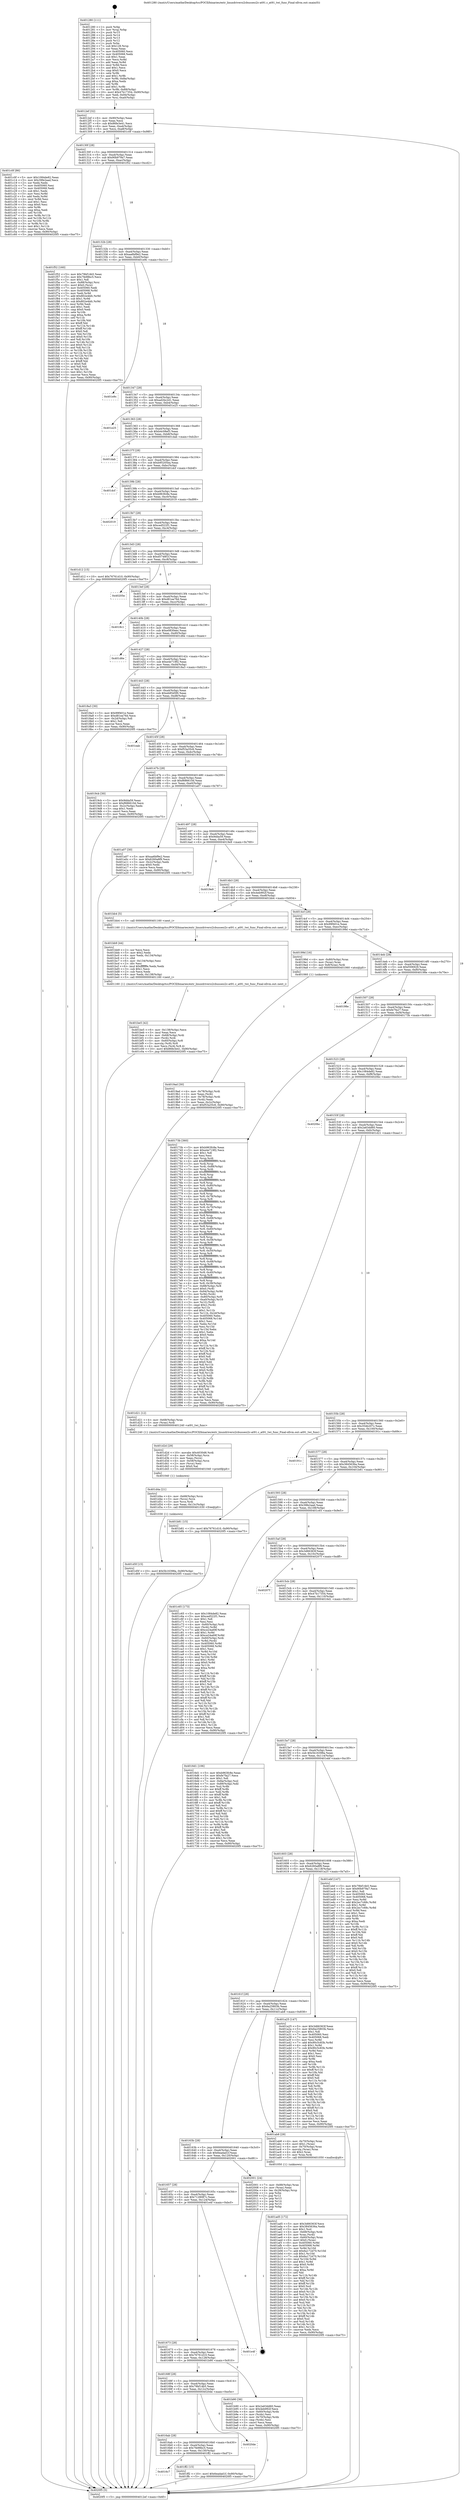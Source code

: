 digraph "0x401280" {
  label = "0x401280 (/mnt/c/Users/mathe/Desktop/tcc/POCII/binaries/extr_linuxdriversi2cbussesi2c-at91.c_at91_twi_func_Final-ollvm.out::main(0))"
  labelloc = "t"
  node[shape=record]

  Entry [label="",width=0.3,height=0.3,shape=circle,fillcolor=black,style=filled]
  "0x4012ef" [label="{
     0x4012ef [32]\l
     | [instrs]\l
     &nbsp;&nbsp;0x4012ef \<+6\>: mov -0x90(%rbp),%eax\l
     &nbsp;&nbsp;0x4012f5 \<+2\>: mov %eax,%ecx\l
     &nbsp;&nbsp;0x4012f7 \<+6\>: sub $0x86fe3e41,%ecx\l
     &nbsp;&nbsp;0x4012fd \<+6\>: mov %eax,-0xa4(%rbp)\l
     &nbsp;&nbsp;0x401303 \<+6\>: mov %ecx,-0xa8(%rbp)\l
     &nbsp;&nbsp;0x401309 \<+6\>: je 0000000000401c0f \<main+0x98f\>\l
  }"]
  "0x401c0f" [label="{
     0x401c0f [86]\l
     | [instrs]\l
     &nbsp;&nbsp;0x401c0f \<+5\>: mov $0x1084de82,%eax\l
     &nbsp;&nbsp;0x401c14 \<+5\>: mov $0x39fe2aad,%ecx\l
     &nbsp;&nbsp;0x401c19 \<+2\>: xor %edx,%edx\l
     &nbsp;&nbsp;0x401c1b \<+7\>: mov 0x405060,%esi\l
     &nbsp;&nbsp;0x401c22 \<+7\>: mov 0x405068,%edi\l
     &nbsp;&nbsp;0x401c29 \<+3\>: sub $0x1,%edx\l
     &nbsp;&nbsp;0x401c2c \<+3\>: mov %esi,%r8d\l
     &nbsp;&nbsp;0x401c2f \<+3\>: add %edx,%r8d\l
     &nbsp;&nbsp;0x401c32 \<+4\>: imul %r8d,%esi\l
     &nbsp;&nbsp;0x401c36 \<+3\>: and $0x1,%esi\l
     &nbsp;&nbsp;0x401c39 \<+3\>: cmp $0x0,%esi\l
     &nbsp;&nbsp;0x401c3c \<+4\>: sete %r9b\l
     &nbsp;&nbsp;0x401c40 \<+3\>: cmp $0xa,%edi\l
     &nbsp;&nbsp;0x401c43 \<+4\>: setl %r10b\l
     &nbsp;&nbsp;0x401c47 \<+3\>: mov %r9b,%r11b\l
     &nbsp;&nbsp;0x401c4a \<+3\>: and %r10b,%r11b\l
     &nbsp;&nbsp;0x401c4d \<+3\>: xor %r10b,%r9b\l
     &nbsp;&nbsp;0x401c50 \<+3\>: or %r9b,%r11b\l
     &nbsp;&nbsp;0x401c53 \<+4\>: test $0x1,%r11b\l
     &nbsp;&nbsp;0x401c57 \<+3\>: cmovne %ecx,%eax\l
     &nbsp;&nbsp;0x401c5a \<+6\>: mov %eax,-0x90(%rbp)\l
     &nbsp;&nbsp;0x401c60 \<+5\>: jmp 00000000004020f5 \<main+0xe75\>\l
  }"]
  "0x40130f" [label="{
     0x40130f [28]\l
     | [instrs]\l
     &nbsp;&nbsp;0x40130f \<+5\>: jmp 0000000000401314 \<main+0x94\>\l
     &nbsp;&nbsp;0x401314 \<+6\>: mov -0xa4(%rbp),%eax\l
     &nbsp;&nbsp;0x40131a \<+5\>: sub $0x90b979a7,%eax\l
     &nbsp;&nbsp;0x40131f \<+6\>: mov %eax,-0xac(%rbp)\l
     &nbsp;&nbsp;0x401325 \<+6\>: je 0000000000401f52 \<main+0xcd2\>\l
  }"]
  Exit [label="",width=0.3,height=0.3,shape=circle,fillcolor=black,style=filled,peripheries=2]
  "0x401f52" [label="{
     0x401f52 [160]\l
     | [instrs]\l
     &nbsp;&nbsp;0x401f52 \<+5\>: mov $0x79bf14b5,%eax\l
     &nbsp;&nbsp;0x401f57 \<+5\>: mov $0x7fe98bc5,%ecx\l
     &nbsp;&nbsp;0x401f5c \<+2\>: mov $0x1,%dl\l
     &nbsp;&nbsp;0x401f5e \<+7\>: mov -0x88(%rbp),%rsi\l
     &nbsp;&nbsp;0x401f65 \<+6\>: movl $0x0,(%rsi)\l
     &nbsp;&nbsp;0x401f6b \<+7\>: mov 0x405060,%edi\l
     &nbsp;&nbsp;0x401f72 \<+8\>: mov 0x405068,%r8d\l
     &nbsp;&nbsp;0x401f7a \<+3\>: mov %edi,%r9d\l
     &nbsp;&nbsp;0x401f7d \<+7\>: add $0x802e4bfc,%r9d\l
     &nbsp;&nbsp;0x401f84 \<+4\>: sub $0x1,%r9d\l
     &nbsp;&nbsp;0x401f88 \<+7\>: sub $0x802e4bfc,%r9d\l
     &nbsp;&nbsp;0x401f8f \<+4\>: imul %r9d,%edi\l
     &nbsp;&nbsp;0x401f93 \<+3\>: and $0x1,%edi\l
     &nbsp;&nbsp;0x401f96 \<+3\>: cmp $0x0,%edi\l
     &nbsp;&nbsp;0x401f99 \<+4\>: sete %r10b\l
     &nbsp;&nbsp;0x401f9d \<+4\>: cmp $0xa,%r8d\l
     &nbsp;&nbsp;0x401fa1 \<+4\>: setl %r11b\l
     &nbsp;&nbsp;0x401fa5 \<+3\>: mov %r10b,%bl\l
     &nbsp;&nbsp;0x401fa8 \<+3\>: xor $0xff,%bl\l
     &nbsp;&nbsp;0x401fab \<+3\>: mov %r11b,%r14b\l
     &nbsp;&nbsp;0x401fae \<+4\>: xor $0xff,%r14b\l
     &nbsp;&nbsp;0x401fb2 \<+3\>: xor $0x0,%dl\l
     &nbsp;&nbsp;0x401fb5 \<+3\>: mov %bl,%r15b\l
     &nbsp;&nbsp;0x401fb8 \<+4\>: and $0x0,%r15b\l
     &nbsp;&nbsp;0x401fbc \<+3\>: and %dl,%r10b\l
     &nbsp;&nbsp;0x401fbf \<+3\>: mov %r14b,%r12b\l
     &nbsp;&nbsp;0x401fc2 \<+4\>: and $0x0,%r12b\l
     &nbsp;&nbsp;0x401fc6 \<+3\>: and %dl,%r11b\l
     &nbsp;&nbsp;0x401fc9 \<+3\>: or %r10b,%r15b\l
     &nbsp;&nbsp;0x401fcc \<+3\>: or %r11b,%r12b\l
     &nbsp;&nbsp;0x401fcf \<+3\>: xor %r12b,%r15b\l
     &nbsp;&nbsp;0x401fd2 \<+3\>: or %r14b,%bl\l
     &nbsp;&nbsp;0x401fd5 \<+3\>: xor $0xff,%bl\l
     &nbsp;&nbsp;0x401fd8 \<+3\>: or $0x0,%dl\l
     &nbsp;&nbsp;0x401fdb \<+2\>: and %dl,%bl\l
     &nbsp;&nbsp;0x401fdd \<+3\>: or %bl,%r15b\l
     &nbsp;&nbsp;0x401fe0 \<+4\>: test $0x1,%r15b\l
     &nbsp;&nbsp;0x401fe4 \<+3\>: cmovne %ecx,%eax\l
     &nbsp;&nbsp;0x401fe7 \<+6\>: mov %eax,-0x90(%rbp)\l
     &nbsp;&nbsp;0x401fed \<+5\>: jmp 00000000004020f5 \<main+0xe75\>\l
  }"]
  "0x40132b" [label="{
     0x40132b [28]\l
     | [instrs]\l
     &nbsp;&nbsp;0x40132b \<+5\>: jmp 0000000000401330 \<main+0xb0\>\l
     &nbsp;&nbsp;0x401330 \<+6\>: mov -0xa4(%rbp),%eax\l
     &nbsp;&nbsp;0x401336 \<+5\>: sub $0xaa6bf9e2,%eax\l
     &nbsp;&nbsp;0x40133b \<+6\>: mov %eax,-0xb0(%rbp)\l
     &nbsp;&nbsp;0x401341 \<+6\>: je 0000000000401e9c \<main+0xc1c\>\l
  }"]
  "0x4016c7" [label="{
     0x4016c7\l
  }", style=dashed]
  "0x401e9c" [label="{
     0x401e9c\l
  }", style=dashed]
  "0x401347" [label="{
     0x401347 [28]\l
     | [instrs]\l
     &nbsp;&nbsp;0x401347 \<+5\>: jmp 000000000040134c \<main+0xcc\>\l
     &nbsp;&nbsp;0x40134c \<+6\>: mov -0xa4(%rbp),%eax\l
     &nbsp;&nbsp;0x401352 \<+5\>: sub $0xad2bc2d1,%eax\l
     &nbsp;&nbsp;0x401357 \<+6\>: mov %eax,-0xb4(%rbp)\l
     &nbsp;&nbsp;0x40135d \<+6\>: je 0000000000401e25 \<main+0xba5\>\l
  }"]
  "0x401ff2" [label="{
     0x401ff2 [15]\l
     | [instrs]\l
     &nbsp;&nbsp;0x401ff2 \<+10\>: movl $0x6eadad1f,-0x90(%rbp)\l
     &nbsp;&nbsp;0x401ffc \<+5\>: jmp 00000000004020f5 \<main+0xe75\>\l
  }"]
  "0x401e25" [label="{
     0x401e25\l
  }", style=dashed]
  "0x401363" [label="{
     0x401363 [28]\l
     | [instrs]\l
     &nbsp;&nbsp;0x401363 \<+5\>: jmp 0000000000401368 \<main+0xe8\>\l
     &nbsp;&nbsp;0x401368 \<+6\>: mov -0xa4(%rbp),%eax\l
     &nbsp;&nbsp;0x40136e \<+5\>: sub $0xb4c08ef3,%eax\l
     &nbsp;&nbsp;0x401373 \<+6\>: mov %eax,-0xb8(%rbp)\l
     &nbsp;&nbsp;0x401379 \<+6\>: je 0000000000401dab \<main+0xb2b\>\l
  }"]
  "0x4016ab" [label="{
     0x4016ab [28]\l
     | [instrs]\l
     &nbsp;&nbsp;0x4016ab \<+5\>: jmp 00000000004016b0 \<main+0x430\>\l
     &nbsp;&nbsp;0x4016b0 \<+6\>: mov -0xa4(%rbp),%eax\l
     &nbsp;&nbsp;0x4016b6 \<+5\>: sub $0x7fe98bc5,%eax\l
     &nbsp;&nbsp;0x4016bb \<+6\>: mov %eax,-0x130(%rbp)\l
     &nbsp;&nbsp;0x4016c1 \<+6\>: je 0000000000401ff2 \<main+0xd72\>\l
  }"]
  "0x401dab" [label="{
     0x401dab\l
  }", style=dashed]
  "0x40137f" [label="{
     0x40137f [28]\l
     | [instrs]\l
     &nbsp;&nbsp;0x40137f \<+5\>: jmp 0000000000401384 \<main+0x104\>\l
     &nbsp;&nbsp;0x401384 \<+6\>: mov -0xa4(%rbp),%eax\l
     &nbsp;&nbsp;0x40138a \<+5\>: sub $0xb95205ea,%eax\l
     &nbsp;&nbsp;0x40138f \<+6\>: mov %eax,-0xbc(%rbp)\l
     &nbsp;&nbsp;0x401395 \<+6\>: je 0000000000401dcf \<main+0xb4f\>\l
  }"]
  "0x4020de" [label="{
     0x4020de\l
  }", style=dashed]
  "0x401dcf" [label="{
     0x401dcf\l
  }", style=dashed]
  "0x40139b" [label="{
     0x40139b [28]\l
     | [instrs]\l
     &nbsp;&nbsp;0x40139b \<+5\>: jmp 00000000004013a0 \<main+0x120\>\l
     &nbsp;&nbsp;0x4013a0 \<+6\>: mov -0xa4(%rbp),%eax\l
     &nbsp;&nbsp;0x4013a6 \<+5\>: sub $0xb963fc8e,%eax\l
     &nbsp;&nbsp;0x4013ab \<+6\>: mov %eax,-0xc0(%rbp)\l
     &nbsp;&nbsp;0x4013b1 \<+6\>: je 0000000000402019 \<main+0xd99\>\l
  }"]
  "0x401d5f" [label="{
     0x401d5f [15]\l
     | [instrs]\l
     &nbsp;&nbsp;0x401d5f \<+10\>: movl $0x5b16398a,-0x90(%rbp)\l
     &nbsp;&nbsp;0x401d69 \<+5\>: jmp 00000000004020f5 \<main+0xe75\>\l
  }"]
  "0x402019" [label="{
     0x402019\l
  }", style=dashed]
  "0x4013b7" [label="{
     0x4013b7 [28]\l
     | [instrs]\l
     &nbsp;&nbsp;0x4013b7 \<+5\>: jmp 00000000004013bc \<main+0x13c\>\l
     &nbsp;&nbsp;0x4013bc \<+6\>: mov -0xa4(%rbp),%eax\l
     &nbsp;&nbsp;0x4013c2 \<+5\>: sub $0xced522f1,%eax\l
     &nbsp;&nbsp;0x4013c7 \<+6\>: mov %eax,-0xc4(%rbp)\l
     &nbsp;&nbsp;0x4013cd \<+6\>: je 0000000000401d12 \<main+0xa92\>\l
  }"]
  "0x401d4a" [label="{
     0x401d4a [21]\l
     | [instrs]\l
     &nbsp;&nbsp;0x401d4a \<+4\>: mov -0x68(%rbp),%rcx\l
     &nbsp;&nbsp;0x401d4e \<+3\>: mov (%rcx),%rcx\l
     &nbsp;&nbsp;0x401d51 \<+3\>: mov %rcx,%rdi\l
     &nbsp;&nbsp;0x401d54 \<+6\>: mov %eax,-0x13c(%rbp)\l
     &nbsp;&nbsp;0x401d5a \<+5\>: call 0000000000401030 \<free@plt\>\l
     | [calls]\l
     &nbsp;&nbsp;0x401030 \{1\} (unknown)\l
  }"]
  "0x401d12" [label="{
     0x401d12 [15]\l
     | [instrs]\l
     &nbsp;&nbsp;0x401d12 \<+10\>: movl $0x76761d10,-0x90(%rbp)\l
     &nbsp;&nbsp;0x401d1c \<+5\>: jmp 00000000004020f5 \<main+0xe75\>\l
  }"]
  "0x4013d3" [label="{
     0x4013d3 [28]\l
     | [instrs]\l
     &nbsp;&nbsp;0x4013d3 \<+5\>: jmp 00000000004013d8 \<main+0x158\>\l
     &nbsp;&nbsp;0x4013d8 \<+6\>: mov -0xa4(%rbp),%eax\l
     &nbsp;&nbsp;0x4013de \<+5\>: sub $0xd5748f1f,%eax\l
     &nbsp;&nbsp;0x4013e3 \<+6\>: mov %eax,-0xc8(%rbp)\l
     &nbsp;&nbsp;0x4013e9 \<+6\>: je 000000000040205e \<main+0xdde\>\l
  }"]
  "0x401d2d" [label="{
     0x401d2d [29]\l
     | [instrs]\l
     &nbsp;&nbsp;0x401d2d \<+10\>: movabs $0x4030d6,%rdi\l
     &nbsp;&nbsp;0x401d37 \<+4\>: mov -0x58(%rbp),%rcx\l
     &nbsp;&nbsp;0x401d3b \<+2\>: mov %eax,(%rcx)\l
     &nbsp;&nbsp;0x401d3d \<+4\>: mov -0x58(%rbp),%rcx\l
     &nbsp;&nbsp;0x401d41 \<+2\>: mov (%rcx),%esi\l
     &nbsp;&nbsp;0x401d43 \<+2\>: mov $0x0,%al\l
     &nbsp;&nbsp;0x401d45 \<+5\>: call 0000000000401040 \<printf@plt\>\l
     | [calls]\l
     &nbsp;&nbsp;0x401040 \{1\} (unknown)\l
  }"]
  "0x40205e" [label="{
     0x40205e\l
  }", style=dashed]
  "0x4013ef" [label="{
     0x4013ef [28]\l
     | [instrs]\l
     &nbsp;&nbsp;0x4013ef \<+5\>: jmp 00000000004013f4 \<main+0x174\>\l
     &nbsp;&nbsp;0x4013f4 \<+6\>: mov -0xa4(%rbp),%eax\l
     &nbsp;&nbsp;0x4013fa \<+5\>: sub $0xd81ea76d,%eax\l
     &nbsp;&nbsp;0x4013ff \<+6\>: mov %eax,-0xcc(%rbp)\l
     &nbsp;&nbsp;0x401405 \<+6\>: je 00000000004018c1 \<main+0x641\>\l
  }"]
  "0x401be5" [label="{
     0x401be5 [42]\l
     | [instrs]\l
     &nbsp;&nbsp;0x401be5 \<+6\>: mov -0x138(%rbp),%ecx\l
     &nbsp;&nbsp;0x401beb \<+3\>: imul %eax,%ecx\l
     &nbsp;&nbsp;0x401bee \<+4\>: mov -0x68(%rbp),%rdi\l
     &nbsp;&nbsp;0x401bf2 \<+3\>: mov (%rdi),%rdi\l
     &nbsp;&nbsp;0x401bf5 \<+4\>: mov -0x60(%rbp),%r8\l
     &nbsp;&nbsp;0x401bf9 \<+3\>: movslq (%r8),%r8\l
     &nbsp;&nbsp;0x401bfc \<+4\>: mov %ecx,(%rdi,%r8,4)\l
     &nbsp;&nbsp;0x401c00 \<+10\>: movl $0x86fe3e41,-0x90(%rbp)\l
     &nbsp;&nbsp;0x401c0a \<+5\>: jmp 00000000004020f5 \<main+0xe75\>\l
  }"]
  "0x4018c1" [label="{
     0x4018c1\l
  }", style=dashed]
  "0x40140b" [label="{
     0x40140b [28]\l
     | [instrs]\l
     &nbsp;&nbsp;0x40140b \<+5\>: jmp 0000000000401410 \<main+0x190\>\l
     &nbsp;&nbsp;0x401410 \<+6\>: mov -0xa4(%rbp),%eax\l
     &nbsp;&nbsp;0x401416 \<+5\>: sub $0xe0830eec,%eax\l
     &nbsp;&nbsp;0x40141b \<+6\>: mov %eax,-0xd0(%rbp)\l
     &nbsp;&nbsp;0x401421 \<+6\>: je 0000000000401d6e \<main+0xaee\>\l
  }"]
  "0x401bb9" [label="{
     0x401bb9 [44]\l
     | [instrs]\l
     &nbsp;&nbsp;0x401bb9 \<+2\>: xor %ecx,%ecx\l
     &nbsp;&nbsp;0x401bbb \<+5\>: mov $0x2,%edx\l
     &nbsp;&nbsp;0x401bc0 \<+6\>: mov %edx,-0x134(%rbp)\l
     &nbsp;&nbsp;0x401bc6 \<+1\>: cltd\l
     &nbsp;&nbsp;0x401bc7 \<+6\>: mov -0x134(%rbp),%esi\l
     &nbsp;&nbsp;0x401bcd \<+2\>: idiv %esi\l
     &nbsp;&nbsp;0x401bcf \<+6\>: imul $0xfffffffe,%edx,%edx\l
     &nbsp;&nbsp;0x401bd5 \<+3\>: sub $0x1,%ecx\l
     &nbsp;&nbsp;0x401bd8 \<+2\>: sub %ecx,%edx\l
     &nbsp;&nbsp;0x401bda \<+6\>: mov %edx,-0x138(%rbp)\l
     &nbsp;&nbsp;0x401be0 \<+5\>: call 0000000000401160 \<next_i\>\l
     | [calls]\l
     &nbsp;&nbsp;0x401160 \{1\} (/mnt/c/Users/mathe/Desktop/tcc/POCII/binaries/extr_linuxdriversi2cbussesi2c-at91.c_at91_twi_func_Final-ollvm.out::next_i)\l
  }"]
  "0x401d6e" [label="{
     0x401d6e\l
  }", style=dashed]
  "0x401427" [label="{
     0x401427 [28]\l
     | [instrs]\l
     &nbsp;&nbsp;0x401427 \<+5\>: jmp 000000000040142c \<main+0x1ac\>\l
     &nbsp;&nbsp;0x40142c \<+6\>: mov -0xa4(%rbp),%eax\l
     &nbsp;&nbsp;0x401432 \<+5\>: sub $0xe4e719f2,%eax\l
     &nbsp;&nbsp;0x401437 \<+6\>: mov %eax,-0xd4(%rbp)\l
     &nbsp;&nbsp;0x40143d \<+6\>: je 00000000004018a3 \<main+0x623\>\l
  }"]
  "0x40168f" [label="{
     0x40168f [28]\l
     | [instrs]\l
     &nbsp;&nbsp;0x40168f \<+5\>: jmp 0000000000401694 \<main+0x414\>\l
     &nbsp;&nbsp;0x401694 \<+6\>: mov -0xa4(%rbp),%eax\l
     &nbsp;&nbsp;0x40169a \<+5\>: sub $0x79bf14b5,%eax\l
     &nbsp;&nbsp;0x40169f \<+6\>: mov %eax,-0x12c(%rbp)\l
     &nbsp;&nbsp;0x4016a5 \<+6\>: je 00000000004020de \<main+0xe5e\>\l
  }"]
  "0x4018a3" [label="{
     0x4018a3 [30]\l
     | [instrs]\l
     &nbsp;&nbsp;0x4018a3 \<+5\>: mov $0x99f401e,%eax\l
     &nbsp;&nbsp;0x4018a8 \<+5\>: mov $0xd81ea76d,%ecx\l
     &nbsp;&nbsp;0x4018ad \<+3\>: mov -0x2d(%rbp),%dl\l
     &nbsp;&nbsp;0x4018b0 \<+3\>: test $0x1,%dl\l
     &nbsp;&nbsp;0x4018b3 \<+3\>: cmovne %ecx,%eax\l
     &nbsp;&nbsp;0x4018b6 \<+6\>: mov %eax,-0x90(%rbp)\l
     &nbsp;&nbsp;0x4018bc \<+5\>: jmp 00000000004020f5 \<main+0xe75\>\l
  }"]
  "0x401443" [label="{
     0x401443 [28]\l
     | [instrs]\l
     &nbsp;&nbsp;0x401443 \<+5\>: jmp 0000000000401448 \<main+0x1c8\>\l
     &nbsp;&nbsp;0x401448 \<+6\>: mov -0xa4(%rbp),%eax\l
     &nbsp;&nbsp;0x40144e \<+5\>: sub $0xeb85d5f0,%eax\l
     &nbsp;&nbsp;0x401453 \<+6\>: mov %eax,-0xd8(%rbp)\l
     &nbsp;&nbsp;0x401459 \<+6\>: je 0000000000401eab \<main+0xc2b\>\l
  }"]
  "0x401b90" [label="{
     0x401b90 [36]\l
     | [instrs]\l
     &nbsp;&nbsp;0x401b90 \<+5\>: mov $0x2a63dd60,%eax\l
     &nbsp;&nbsp;0x401b95 \<+5\>: mov $0x4eb992f,%ecx\l
     &nbsp;&nbsp;0x401b9a \<+4\>: mov -0x60(%rbp),%rdx\l
     &nbsp;&nbsp;0x401b9e \<+2\>: mov (%rdx),%esi\l
     &nbsp;&nbsp;0x401ba0 \<+4\>: mov -0x70(%rbp),%rdx\l
     &nbsp;&nbsp;0x401ba4 \<+2\>: cmp (%rdx),%esi\l
     &nbsp;&nbsp;0x401ba6 \<+3\>: cmovl %ecx,%eax\l
     &nbsp;&nbsp;0x401ba9 \<+6\>: mov %eax,-0x90(%rbp)\l
     &nbsp;&nbsp;0x401baf \<+5\>: jmp 00000000004020f5 \<main+0xe75\>\l
  }"]
  "0x401eab" [label="{
     0x401eab\l
  }", style=dashed]
  "0x40145f" [label="{
     0x40145f [28]\l
     | [instrs]\l
     &nbsp;&nbsp;0x40145f \<+5\>: jmp 0000000000401464 \<main+0x1e4\>\l
     &nbsp;&nbsp;0x401464 \<+6\>: mov -0xa4(%rbp),%eax\l
     &nbsp;&nbsp;0x40146a \<+5\>: sub $0xf53a35c6,%eax\l
     &nbsp;&nbsp;0x40146f \<+6\>: mov %eax,-0xdc(%rbp)\l
     &nbsp;&nbsp;0x401475 \<+6\>: je 00000000004019cb \<main+0x74b\>\l
  }"]
  "0x401673" [label="{
     0x401673 [28]\l
     | [instrs]\l
     &nbsp;&nbsp;0x401673 \<+5\>: jmp 0000000000401678 \<main+0x3f8\>\l
     &nbsp;&nbsp;0x401678 \<+6\>: mov -0xa4(%rbp),%eax\l
     &nbsp;&nbsp;0x40167e \<+5\>: sub $0x76761d10,%eax\l
     &nbsp;&nbsp;0x401683 \<+6\>: mov %eax,-0x128(%rbp)\l
     &nbsp;&nbsp;0x401689 \<+6\>: je 0000000000401b90 \<main+0x910\>\l
  }"]
  "0x4019cb" [label="{
     0x4019cb [30]\l
     | [instrs]\l
     &nbsp;&nbsp;0x4019cb \<+5\>: mov $0x9dda59,%eax\l
     &nbsp;&nbsp;0x4019d0 \<+5\>: mov $0xf686610d,%ecx\l
     &nbsp;&nbsp;0x4019d5 \<+3\>: mov -0x2c(%rbp),%edx\l
     &nbsp;&nbsp;0x4019d8 \<+3\>: cmp $0x1,%edx\l
     &nbsp;&nbsp;0x4019db \<+3\>: cmovl %ecx,%eax\l
     &nbsp;&nbsp;0x4019de \<+6\>: mov %eax,-0x90(%rbp)\l
     &nbsp;&nbsp;0x4019e4 \<+5\>: jmp 00000000004020f5 \<main+0xe75\>\l
  }"]
  "0x40147b" [label="{
     0x40147b [28]\l
     | [instrs]\l
     &nbsp;&nbsp;0x40147b \<+5\>: jmp 0000000000401480 \<main+0x200\>\l
     &nbsp;&nbsp;0x401480 \<+6\>: mov -0xa4(%rbp),%eax\l
     &nbsp;&nbsp;0x401486 \<+5\>: sub $0xf686610d,%eax\l
     &nbsp;&nbsp;0x40148b \<+6\>: mov %eax,-0xe0(%rbp)\l
     &nbsp;&nbsp;0x401491 \<+6\>: je 0000000000401a07 \<main+0x787\>\l
  }"]
  "0x401e4f" [label="{
     0x401e4f\l
  }", style=dashed]
  "0x401a07" [label="{
     0x401a07 [30]\l
     | [instrs]\l
     &nbsp;&nbsp;0x401a07 \<+5\>: mov $0xaa6bf9e2,%eax\l
     &nbsp;&nbsp;0x401a0c \<+5\>: mov $0x6260a8f9,%ecx\l
     &nbsp;&nbsp;0x401a11 \<+3\>: mov -0x2c(%rbp),%edx\l
     &nbsp;&nbsp;0x401a14 \<+3\>: cmp $0x0,%edx\l
     &nbsp;&nbsp;0x401a17 \<+3\>: cmove %ecx,%eax\l
     &nbsp;&nbsp;0x401a1a \<+6\>: mov %eax,-0x90(%rbp)\l
     &nbsp;&nbsp;0x401a20 \<+5\>: jmp 00000000004020f5 \<main+0xe75\>\l
  }"]
  "0x401497" [label="{
     0x401497 [28]\l
     | [instrs]\l
     &nbsp;&nbsp;0x401497 \<+5\>: jmp 000000000040149c \<main+0x21c\>\l
     &nbsp;&nbsp;0x40149c \<+6\>: mov -0xa4(%rbp),%eax\l
     &nbsp;&nbsp;0x4014a2 \<+5\>: sub $0x9dda59,%eax\l
     &nbsp;&nbsp;0x4014a7 \<+6\>: mov %eax,-0xe4(%rbp)\l
     &nbsp;&nbsp;0x4014ad \<+6\>: je 00000000004019e9 \<main+0x769\>\l
  }"]
  "0x401657" [label="{
     0x401657 [28]\l
     | [instrs]\l
     &nbsp;&nbsp;0x401657 \<+5\>: jmp 000000000040165c \<main+0x3dc\>\l
     &nbsp;&nbsp;0x40165c \<+6\>: mov -0xa4(%rbp),%eax\l
     &nbsp;&nbsp;0x401662 \<+5\>: sub $0x7128087c,%eax\l
     &nbsp;&nbsp;0x401667 \<+6\>: mov %eax,-0x124(%rbp)\l
     &nbsp;&nbsp;0x40166d \<+6\>: je 0000000000401e4f \<main+0xbcf\>\l
  }"]
  "0x4019e9" [label="{
     0x4019e9\l
  }", style=dashed]
  "0x4014b3" [label="{
     0x4014b3 [28]\l
     | [instrs]\l
     &nbsp;&nbsp;0x4014b3 \<+5\>: jmp 00000000004014b8 \<main+0x238\>\l
     &nbsp;&nbsp;0x4014b8 \<+6\>: mov -0xa4(%rbp),%eax\l
     &nbsp;&nbsp;0x4014be \<+5\>: sub $0x4eb992f,%eax\l
     &nbsp;&nbsp;0x4014c3 \<+6\>: mov %eax,-0xe8(%rbp)\l
     &nbsp;&nbsp;0x4014c9 \<+6\>: je 0000000000401bb4 \<main+0x934\>\l
  }"]
  "0x402001" [label="{
     0x402001 [24]\l
     | [instrs]\l
     &nbsp;&nbsp;0x402001 \<+7\>: mov -0x88(%rbp),%rax\l
     &nbsp;&nbsp;0x402008 \<+2\>: mov (%rax),%eax\l
     &nbsp;&nbsp;0x40200a \<+4\>: lea -0x28(%rbp),%rsp\l
     &nbsp;&nbsp;0x40200e \<+1\>: pop %rbx\l
     &nbsp;&nbsp;0x40200f \<+2\>: pop %r12\l
     &nbsp;&nbsp;0x402011 \<+2\>: pop %r13\l
     &nbsp;&nbsp;0x402013 \<+2\>: pop %r14\l
     &nbsp;&nbsp;0x402015 \<+2\>: pop %r15\l
     &nbsp;&nbsp;0x402017 \<+1\>: pop %rbp\l
     &nbsp;&nbsp;0x402018 \<+1\>: ret\l
  }"]
  "0x401bb4" [label="{
     0x401bb4 [5]\l
     | [instrs]\l
     &nbsp;&nbsp;0x401bb4 \<+5\>: call 0000000000401160 \<next_i\>\l
     | [calls]\l
     &nbsp;&nbsp;0x401160 \{1\} (/mnt/c/Users/mathe/Desktop/tcc/POCII/binaries/extr_linuxdriversi2cbussesi2c-at91.c_at91_twi_func_Final-ollvm.out::next_i)\l
  }"]
  "0x4014cf" [label="{
     0x4014cf [28]\l
     | [instrs]\l
     &nbsp;&nbsp;0x4014cf \<+5\>: jmp 00000000004014d4 \<main+0x254\>\l
     &nbsp;&nbsp;0x4014d4 \<+6\>: mov -0xa4(%rbp),%eax\l
     &nbsp;&nbsp;0x4014da \<+5\>: sub $0x99f401e,%eax\l
     &nbsp;&nbsp;0x4014df \<+6\>: mov %eax,-0xec(%rbp)\l
     &nbsp;&nbsp;0x4014e5 \<+6\>: je 000000000040199d \<main+0x71d\>\l
  }"]
  "0x401ad5" [label="{
     0x401ad5 [172]\l
     | [instrs]\l
     &nbsp;&nbsp;0x401ad5 \<+5\>: mov $0x3d66363f,%ecx\l
     &nbsp;&nbsp;0x401ada \<+5\>: mov $0x3845636a,%edx\l
     &nbsp;&nbsp;0x401adf \<+3\>: mov $0x1,%sil\l
     &nbsp;&nbsp;0x401ae2 \<+4\>: mov -0x68(%rbp),%rdi\l
     &nbsp;&nbsp;0x401ae6 \<+3\>: mov %rax,(%rdi)\l
     &nbsp;&nbsp;0x401ae9 \<+4\>: mov -0x60(%rbp),%rax\l
     &nbsp;&nbsp;0x401aed \<+6\>: movl $0x0,(%rax)\l
     &nbsp;&nbsp;0x401af3 \<+8\>: mov 0x405060,%r8d\l
     &nbsp;&nbsp;0x401afb \<+8\>: mov 0x405068,%r9d\l
     &nbsp;&nbsp;0x401b03 \<+3\>: mov %r8d,%r10d\l
     &nbsp;&nbsp;0x401b06 \<+7\>: add $0x6a172d70,%r10d\l
     &nbsp;&nbsp;0x401b0d \<+4\>: sub $0x1,%r10d\l
     &nbsp;&nbsp;0x401b11 \<+7\>: sub $0x6a172d70,%r10d\l
     &nbsp;&nbsp;0x401b18 \<+4\>: imul %r10d,%r8d\l
     &nbsp;&nbsp;0x401b1c \<+4\>: and $0x1,%r8d\l
     &nbsp;&nbsp;0x401b20 \<+4\>: cmp $0x0,%r8d\l
     &nbsp;&nbsp;0x401b24 \<+4\>: sete %r11b\l
     &nbsp;&nbsp;0x401b28 \<+4\>: cmp $0xa,%r9d\l
     &nbsp;&nbsp;0x401b2c \<+3\>: setl %bl\l
     &nbsp;&nbsp;0x401b2f \<+3\>: mov %r11b,%r14b\l
     &nbsp;&nbsp;0x401b32 \<+4\>: xor $0xff,%r14b\l
     &nbsp;&nbsp;0x401b36 \<+3\>: mov %bl,%r15b\l
     &nbsp;&nbsp;0x401b39 \<+4\>: xor $0xff,%r15b\l
     &nbsp;&nbsp;0x401b3d \<+4\>: xor $0x0,%sil\l
     &nbsp;&nbsp;0x401b41 \<+3\>: mov %r14b,%r12b\l
     &nbsp;&nbsp;0x401b44 \<+4\>: and $0x0,%r12b\l
     &nbsp;&nbsp;0x401b48 \<+3\>: and %sil,%r11b\l
     &nbsp;&nbsp;0x401b4b \<+3\>: mov %r15b,%r13b\l
     &nbsp;&nbsp;0x401b4e \<+4\>: and $0x0,%r13b\l
     &nbsp;&nbsp;0x401b52 \<+3\>: and %sil,%bl\l
     &nbsp;&nbsp;0x401b55 \<+3\>: or %r11b,%r12b\l
     &nbsp;&nbsp;0x401b58 \<+3\>: or %bl,%r13b\l
     &nbsp;&nbsp;0x401b5b \<+3\>: xor %r13b,%r12b\l
     &nbsp;&nbsp;0x401b5e \<+3\>: or %r15b,%r14b\l
     &nbsp;&nbsp;0x401b61 \<+4\>: xor $0xff,%r14b\l
     &nbsp;&nbsp;0x401b65 \<+4\>: or $0x0,%sil\l
     &nbsp;&nbsp;0x401b69 \<+3\>: and %sil,%r14b\l
     &nbsp;&nbsp;0x401b6c \<+3\>: or %r14b,%r12b\l
     &nbsp;&nbsp;0x401b6f \<+4\>: test $0x1,%r12b\l
     &nbsp;&nbsp;0x401b73 \<+3\>: cmovne %edx,%ecx\l
     &nbsp;&nbsp;0x401b76 \<+6\>: mov %ecx,-0x90(%rbp)\l
     &nbsp;&nbsp;0x401b7c \<+5\>: jmp 00000000004020f5 \<main+0xe75\>\l
  }"]
  "0x40199d" [label="{
     0x40199d [16]\l
     | [instrs]\l
     &nbsp;&nbsp;0x40199d \<+4\>: mov -0x80(%rbp),%rax\l
     &nbsp;&nbsp;0x4019a1 \<+3\>: mov (%rax),%rax\l
     &nbsp;&nbsp;0x4019a4 \<+4\>: mov 0x8(%rax),%rdi\l
     &nbsp;&nbsp;0x4019a8 \<+5\>: call 0000000000401060 \<atoi@plt\>\l
     | [calls]\l
     &nbsp;&nbsp;0x401060 \{1\} (unknown)\l
  }"]
  "0x4014eb" [label="{
     0x4014eb [28]\l
     | [instrs]\l
     &nbsp;&nbsp;0x4014eb \<+5\>: jmp 00000000004014f0 \<main+0x270\>\l
     &nbsp;&nbsp;0x4014f0 \<+6\>: mov -0xa4(%rbp),%eax\l
     &nbsp;&nbsp;0x4014f6 \<+5\>: sub $0xf306929,%eax\l
     &nbsp;&nbsp;0x4014fb \<+6\>: mov %eax,-0xf0(%rbp)\l
     &nbsp;&nbsp;0x401501 \<+6\>: je 000000000040198e \<main+0x70e\>\l
  }"]
  "0x40163b" [label="{
     0x40163b [28]\l
     | [instrs]\l
     &nbsp;&nbsp;0x40163b \<+5\>: jmp 0000000000401640 \<main+0x3c0\>\l
     &nbsp;&nbsp;0x401640 \<+6\>: mov -0xa4(%rbp),%eax\l
     &nbsp;&nbsp;0x401646 \<+5\>: sub $0x6eadad1f,%eax\l
     &nbsp;&nbsp;0x40164b \<+6\>: mov %eax,-0x120(%rbp)\l
     &nbsp;&nbsp;0x401651 \<+6\>: je 0000000000402001 \<main+0xd81\>\l
  }"]
  "0x40198e" [label="{
     0x40198e\l
  }", style=dashed]
  "0x401507" [label="{
     0x401507 [28]\l
     | [instrs]\l
     &nbsp;&nbsp;0x401507 \<+5\>: jmp 000000000040150c \<main+0x28c\>\l
     &nbsp;&nbsp;0x40150c \<+6\>: mov -0xa4(%rbp),%eax\l
     &nbsp;&nbsp;0x401512 \<+5\>: sub $0xfe7fa27,%eax\l
     &nbsp;&nbsp;0x401517 \<+6\>: mov %eax,-0xf4(%rbp)\l
     &nbsp;&nbsp;0x40151d \<+6\>: je 000000000040173b \<main+0x4bb\>\l
  }"]
  "0x401ab8" [label="{
     0x401ab8 [29]\l
     | [instrs]\l
     &nbsp;&nbsp;0x401ab8 \<+4\>: mov -0x70(%rbp),%rax\l
     &nbsp;&nbsp;0x401abc \<+6\>: movl $0x1,(%rax)\l
     &nbsp;&nbsp;0x401ac2 \<+4\>: mov -0x70(%rbp),%rax\l
     &nbsp;&nbsp;0x401ac6 \<+3\>: movslq (%rax),%rax\l
     &nbsp;&nbsp;0x401ac9 \<+4\>: shl $0x2,%rax\l
     &nbsp;&nbsp;0x401acd \<+3\>: mov %rax,%rdi\l
     &nbsp;&nbsp;0x401ad0 \<+5\>: call 0000000000401050 \<malloc@plt\>\l
     | [calls]\l
     &nbsp;&nbsp;0x401050 \{1\} (unknown)\l
  }"]
  "0x40173b" [label="{
     0x40173b [360]\l
     | [instrs]\l
     &nbsp;&nbsp;0x40173b \<+5\>: mov $0xb963fc8e,%eax\l
     &nbsp;&nbsp;0x401740 \<+5\>: mov $0xe4e719f2,%ecx\l
     &nbsp;&nbsp;0x401745 \<+2\>: mov $0x1,%dl\l
     &nbsp;&nbsp;0x401747 \<+2\>: xor %esi,%esi\l
     &nbsp;&nbsp;0x401749 \<+3\>: mov %rsp,%rdi\l
     &nbsp;&nbsp;0x40174c \<+4\>: add $0xfffffffffffffff0,%rdi\l
     &nbsp;&nbsp;0x401750 \<+3\>: mov %rdi,%rsp\l
     &nbsp;&nbsp;0x401753 \<+7\>: mov %rdi,-0x88(%rbp)\l
     &nbsp;&nbsp;0x40175a \<+3\>: mov %rsp,%rdi\l
     &nbsp;&nbsp;0x40175d \<+4\>: add $0xfffffffffffffff0,%rdi\l
     &nbsp;&nbsp;0x401761 \<+3\>: mov %rdi,%rsp\l
     &nbsp;&nbsp;0x401764 \<+3\>: mov %rsp,%r8\l
     &nbsp;&nbsp;0x401767 \<+4\>: add $0xfffffffffffffff0,%r8\l
     &nbsp;&nbsp;0x40176b \<+3\>: mov %r8,%rsp\l
     &nbsp;&nbsp;0x40176e \<+4\>: mov %r8,-0x80(%rbp)\l
     &nbsp;&nbsp;0x401772 \<+3\>: mov %rsp,%r8\l
     &nbsp;&nbsp;0x401775 \<+4\>: add $0xfffffffffffffff0,%r8\l
     &nbsp;&nbsp;0x401779 \<+3\>: mov %r8,%rsp\l
     &nbsp;&nbsp;0x40177c \<+4\>: mov %r8,-0x78(%rbp)\l
     &nbsp;&nbsp;0x401780 \<+3\>: mov %rsp,%r8\l
     &nbsp;&nbsp;0x401783 \<+4\>: add $0xfffffffffffffff0,%r8\l
     &nbsp;&nbsp;0x401787 \<+3\>: mov %r8,%rsp\l
     &nbsp;&nbsp;0x40178a \<+4\>: mov %r8,-0x70(%rbp)\l
     &nbsp;&nbsp;0x40178e \<+3\>: mov %rsp,%r8\l
     &nbsp;&nbsp;0x401791 \<+4\>: add $0xfffffffffffffff0,%r8\l
     &nbsp;&nbsp;0x401795 \<+3\>: mov %r8,%rsp\l
     &nbsp;&nbsp;0x401798 \<+4\>: mov %r8,-0x68(%rbp)\l
     &nbsp;&nbsp;0x40179c \<+3\>: mov %rsp,%r8\l
     &nbsp;&nbsp;0x40179f \<+4\>: add $0xfffffffffffffff0,%r8\l
     &nbsp;&nbsp;0x4017a3 \<+3\>: mov %r8,%rsp\l
     &nbsp;&nbsp;0x4017a6 \<+4\>: mov %r8,-0x60(%rbp)\l
     &nbsp;&nbsp;0x4017aa \<+3\>: mov %rsp,%r8\l
     &nbsp;&nbsp;0x4017ad \<+4\>: add $0xfffffffffffffff0,%r8\l
     &nbsp;&nbsp;0x4017b1 \<+3\>: mov %r8,%rsp\l
     &nbsp;&nbsp;0x4017b4 \<+4\>: mov %r8,-0x58(%rbp)\l
     &nbsp;&nbsp;0x4017b8 \<+3\>: mov %rsp,%r8\l
     &nbsp;&nbsp;0x4017bb \<+4\>: add $0xfffffffffffffff0,%r8\l
     &nbsp;&nbsp;0x4017bf \<+3\>: mov %r8,%rsp\l
     &nbsp;&nbsp;0x4017c2 \<+4\>: mov %r8,-0x50(%rbp)\l
     &nbsp;&nbsp;0x4017c6 \<+3\>: mov %rsp,%r8\l
     &nbsp;&nbsp;0x4017c9 \<+4\>: add $0xfffffffffffffff0,%r8\l
     &nbsp;&nbsp;0x4017cd \<+3\>: mov %r8,%rsp\l
     &nbsp;&nbsp;0x4017d0 \<+4\>: mov %r8,-0x48(%rbp)\l
     &nbsp;&nbsp;0x4017d4 \<+3\>: mov %rsp,%r8\l
     &nbsp;&nbsp;0x4017d7 \<+4\>: add $0xfffffffffffffff0,%r8\l
     &nbsp;&nbsp;0x4017db \<+3\>: mov %r8,%rsp\l
     &nbsp;&nbsp;0x4017de \<+4\>: mov %r8,-0x40(%rbp)\l
     &nbsp;&nbsp;0x4017e2 \<+3\>: mov %rsp,%r8\l
     &nbsp;&nbsp;0x4017e5 \<+4\>: add $0xfffffffffffffff0,%r8\l
     &nbsp;&nbsp;0x4017e9 \<+3\>: mov %r8,%rsp\l
     &nbsp;&nbsp;0x4017ec \<+4\>: mov %r8,-0x38(%rbp)\l
     &nbsp;&nbsp;0x4017f0 \<+7\>: mov -0x88(%rbp),%r8\l
     &nbsp;&nbsp;0x4017f7 \<+7\>: movl $0x0,(%r8)\l
     &nbsp;&nbsp;0x4017fe \<+7\>: mov -0x94(%rbp),%r9d\l
     &nbsp;&nbsp;0x401805 \<+3\>: mov %r9d,(%rdi)\l
     &nbsp;&nbsp;0x401808 \<+4\>: mov -0x80(%rbp),%r8\l
     &nbsp;&nbsp;0x40180c \<+7\>: mov -0xa0(%rbp),%r10\l
     &nbsp;&nbsp;0x401813 \<+3\>: mov %r10,(%r8)\l
     &nbsp;&nbsp;0x401816 \<+3\>: cmpl $0x2,(%rdi)\l
     &nbsp;&nbsp;0x401819 \<+4\>: setne %r11b\l
     &nbsp;&nbsp;0x40181d \<+4\>: and $0x1,%r11b\l
     &nbsp;&nbsp;0x401821 \<+4\>: mov %r11b,-0x2d(%rbp)\l
     &nbsp;&nbsp;0x401825 \<+7\>: mov 0x405060,%ebx\l
     &nbsp;&nbsp;0x40182c \<+8\>: mov 0x405068,%r14d\l
     &nbsp;&nbsp;0x401834 \<+3\>: sub $0x1,%esi\l
     &nbsp;&nbsp;0x401837 \<+3\>: mov %ebx,%r15d\l
     &nbsp;&nbsp;0x40183a \<+3\>: add %esi,%r15d\l
     &nbsp;&nbsp;0x40183d \<+4\>: imul %r15d,%ebx\l
     &nbsp;&nbsp;0x401841 \<+3\>: and $0x1,%ebx\l
     &nbsp;&nbsp;0x401844 \<+3\>: cmp $0x0,%ebx\l
     &nbsp;&nbsp;0x401847 \<+4\>: sete %r11b\l
     &nbsp;&nbsp;0x40184b \<+4\>: cmp $0xa,%r14d\l
     &nbsp;&nbsp;0x40184f \<+4\>: setl %r12b\l
     &nbsp;&nbsp;0x401853 \<+3\>: mov %r11b,%r13b\l
     &nbsp;&nbsp;0x401856 \<+4\>: xor $0xff,%r13b\l
     &nbsp;&nbsp;0x40185a \<+3\>: mov %r12b,%sil\l
     &nbsp;&nbsp;0x40185d \<+4\>: xor $0xff,%sil\l
     &nbsp;&nbsp;0x401861 \<+3\>: xor $0x0,%dl\l
     &nbsp;&nbsp;0x401864 \<+3\>: mov %r13b,%dil\l
     &nbsp;&nbsp;0x401867 \<+4\>: and $0x0,%dil\l
     &nbsp;&nbsp;0x40186b \<+3\>: and %dl,%r11b\l
     &nbsp;&nbsp;0x40186e \<+3\>: mov %sil,%r8b\l
     &nbsp;&nbsp;0x401871 \<+4\>: and $0x0,%r8b\l
     &nbsp;&nbsp;0x401875 \<+3\>: and %dl,%r12b\l
     &nbsp;&nbsp;0x401878 \<+3\>: or %r11b,%dil\l
     &nbsp;&nbsp;0x40187b \<+3\>: or %r12b,%r8b\l
     &nbsp;&nbsp;0x40187e \<+3\>: xor %r8b,%dil\l
     &nbsp;&nbsp;0x401881 \<+3\>: or %sil,%r13b\l
     &nbsp;&nbsp;0x401884 \<+4\>: xor $0xff,%r13b\l
     &nbsp;&nbsp;0x401888 \<+3\>: or $0x0,%dl\l
     &nbsp;&nbsp;0x40188b \<+3\>: and %dl,%r13b\l
     &nbsp;&nbsp;0x40188e \<+3\>: or %r13b,%dil\l
     &nbsp;&nbsp;0x401891 \<+4\>: test $0x1,%dil\l
     &nbsp;&nbsp;0x401895 \<+3\>: cmovne %ecx,%eax\l
     &nbsp;&nbsp;0x401898 \<+6\>: mov %eax,-0x90(%rbp)\l
     &nbsp;&nbsp;0x40189e \<+5\>: jmp 00000000004020f5 \<main+0xe75\>\l
  }"]
  "0x401523" [label="{
     0x401523 [28]\l
     | [instrs]\l
     &nbsp;&nbsp;0x401523 \<+5\>: jmp 0000000000401528 \<main+0x2a8\>\l
     &nbsp;&nbsp;0x401528 \<+6\>: mov -0xa4(%rbp),%eax\l
     &nbsp;&nbsp;0x40152e \<+5\>: sub $0x1084de82,%eax\l
     &nbsp;&nbsp;0x401533 \<+6\>: mov %eax,-0xf8(%rbp)\l
     &nbsp;&nbsp;0x401539 \<+6\>: je 00000000004020bc \<main+0xe3c\>\l
  }"]
  "0x40161f" [label="{
     0x40161f [28]\l
     | [instrs]\l
     &nbsp;&nbsp;0x40161f \<+5\>: jmp 0000000000401624 \<main+0x3a4\>\l
     &nbsp;&nbsp;0x401624 \<+6\>: mov -0xa4(%rbp),%eax\l
     &nbsp;&nbsp;0x40162a \<+5\>: sub $0x6a25803b,%eax\l
     &nbsp;&nbsp;0x40162f \<+6\>: mov %eax,-0x11c(%rbp)\l
     &nbsp;&nbsp;0x401635 \<+6\>: je 0000000000401ab8 \<main+0x838\>\l
  }"]
  "0x4020bc" [label="{
     0x4020bc\l
  }", style=dashed]
  "0x40153f" [label="{
     0x40153f [28]\l
     | [instrs]\l
     &nbsp;&nbsp;0x40153f \<+5\>: jmp 0000000000401544 \<main+0x2c4\>\l
     &nbsp;&nbsp;0x401544 \<+6\>: mov -0xa4(%rbp),%eax\l
     &nbsp;&nbsp;0x40154a \<+5\>: sub $0x2a63dd60,%eax\l
     &nbsp;&nbsp;0x40154f \<+6\>: mov %eax,-0xfc(%rbp)\l
     &nbsp;&nbsp;0x401555 \<+6\>: je 0000000000401d21 \<main+0xaa1\>\l
  }"]
  "0x401a25" [label="{
     0x401a25 [147]\l
     | [instrs]\l
     &nbsp;&nbsp;0x401a25 \<+5\>: mov $0x3d66363f,%eax\l
     &nbsp;&nbsp;0x401a2a \<+5\>: mov $0x6a25803b,%ecx\l
     &nbsp;&nbsp;0x401a2f \<+2\>: mov $0x1,%dl\l
     &nbsp;&nbsp;0x401a31 \<+7\>: mov 0x405060,%esi\l
     &nbsp;&nbsp;0x401a38 \<+7\>: mov 0x405068,%edi\l
     &nbsp;&nbsp;0x401a3f \<+3\>: mov %esi,%r8d\l
     &nbsp;&nbsp;0x401a42 \<+7\>: add $0x90c5c83b,%r8d\l
     &nbsp;&nbsp;0x401a49 \<+4\>: sub $0x1,%r8d\l
     &nbsp;&nbsp;0x401a4d \<+7\>: sub $0x90c5c83b,%r8d\l
     &nbsp;&nbsp;0x401a54 \<+4\>: imul %r8d,%esi\l
     &nbsp;&nbsp;0x401a58 \<+3\>: and $0x1,%esi\l
     &nbsp;&nbsp;0x401a5b \<+3\>: cmp $0x0,%esi\l
     &nbsp;&nbsp;0x401a5e \<+4\>: sete %r9b\l
     &nbsp;&nbsp;0x401a62 \<+3\>: cmp $0xa,%edi\l
     &nbsp;&nbsp;0x401a65 \<+4\>: setl %r10b\l
     &nbsp;&nbsp;0x401a69 \<+3\>: mov %r9b,%r11b\l
     &nbsp;&nbsp;0x401a6c \<+4\>: xor $0xff,%r11b\l
     &nbsp;&nbsp;0x401a70 \<+3\>: mov %r10b,%bl\l
     &nbsp;&nbsp;0x401a73 \<+3\>: xor $0xff,%bl\l
     &nbsp;&nbsp;0x401a76 \<+3\>: xor $0x0,%dl\l
     &nbsp;&nbsp;0x401a79 \<+3\>: mov %r11b,%r14b\l
     &nbsp;&nbsp;0x401a7c \<+4\>: and $0x0,%r14b\l
     &nbsp;&nbsp;0x401a80 \<+3\>: and %dl,%r9b\l
     &nbsp;&nbsp;0x401a83 \<+3\>: mov %bl,%r15b\l
     &nbsp;&nbsp;0x401a86 \<+4\>: and $0x0,%r15b\l
     &nbsp;&nbsp;0x401a8a \<+3\>: and %dl,%r10b\l
     &nbsp;&nbsp;0x401a8d \<+3\>: or %r9b,%r14b\l
     &nbsp;&nbsp;0x401a90 \<+3\>: or %r10b,%r15b\l
     &nbsp;&nbsp;0x401a93 \<+3\>: xor %r15b,%r14b\l
     &nbsp;&nbsp;0x401a96 \<+3\>: or %bl,%r11b\l
     &nbsp;&nbsp;0x401a99 \<+4\>: xor $0xff,%r11b\l
     &nbsp;&nbsp;0x401a9d \<+3\>: or $0x0,%dl\l
     &nbsp;&nbsp;0x401aa0 \<+3\>: and %dl,%r11b\l
     &nbsp;&nbsp;0x401aa3 \<+3\>: or %r11b,%r14b\l
     &nbsp;&nbsp;0x401aa6 \<+4\>: test $0x1,%r14b\l
     &nbsp;&nbsp;0x401aaa \<+3\>: cmovne %ecx,%eax\l
     &nbsp;&nbsp;0x401aad \<+6\>: mov %eax,-0x90(%rbp)\l
     &nbsp;&nbsp;0x401ab3 \<+5\>: jmp 00000000004020f5 \<main+0xe75\>\l
  }"]
  "0x401d21" [label="{
     0x401d21 [12]\l
     | [instrs]\l
     &nbsp;&nbsp;0x401d21 \<+4\>: mov -0x68(%rbp),%rax\l
     &nbsp;&nbsp;0x401d25 \<+3\>: mov (%rax),%rdi\l
     &nbsp;&nbsp;0x401d28 \<+5\>: call 0000000000401240 \<at91_twi_func\>\l
     | [calls]\l
     &nbsp;&nbsp;0x401240 \{1\} (/mnt/c/Users/mathe/Desktop/tcc/POCII/binaries/extr_linuxdriversi2cbussesi2c-at91.c_at91_twi_func_Final-ollvm.out::at91_twi_func)\l
  }"]
  "0x40155b" [label="{
     0x40155b [28]\l
     | [instrs]\l
     &nbsp;&nbsp;0x40155b \<+5\>: jmp 0000000000401560 \<main+0x2e0\>\l
     &nbsp;&nbsp;0x401560 \<+6\>: mov -0xa4(%rbp),%eax\l
     &nbsp;&nbsp;0x401566 \<+5\>: sub $0x354b207c,%eax\l
     &nbsp;&nbsp;0x40156b \<+6\>: mov %eax,-0x100(%rbp)\l
     &nbsp;&nbsp;0x401571 \<+6\>: je 000000000040191c \<main+0x69c\>\l
  }"]
  "0x401603" [label="{
     0x401603 [28]\l
     | [instrs]\l
     &nbsp;&nbsp;0x401603 \<+5\>: jmp 0000000000401608 \<main+0x388\>\l
     &nbsp;&nbsp;0x401608 \<+6\>: mov -0xa4(%rbp),%eax\l
     &nbsp;&nbsp;0x40160e \<+5\>: sub $0x6260a8f9,%eax\l
     &nbsp;&nbsp;0x401613 \<+6\>: mov %eax,-0x118(%rbp)\l
     &nbsp;&nbsp;0x401619 \<+6\>: je 0000000000401a25 \<main+0x7a5\>\l
  }"]
  "0x40191c" [label="{
     0x40191c\l
  }", style=dashed]
  "0x401577" [label="{
     0x401577 [28]\l
     | [instrs]\l
     &nbsp;&nbsp;0x401577 \<+5\>: jmp 000000000040157c \<main+0x2fc\>\l
     &nbsp;&nbsp;0x40157c \<+6\>: mov -0xa4(%rbp),%eax\l
     &nbsp;&nbsp;0x401582 \<+5\>: sub $0x3845636a,%eax\l
     &nbsp;&nbsp;0x401587 \<+6\>: mov %eax,-0x104(%rbp)\l
     &nbsp;&nbsp;0x40158d \<+6\>: je 0000000000401b81 \<main+0x901\>\l
  }"]
  "0x401ebf" [label="{
     0x401ebf [147]\l
     | [instrs]\l
     &nbsp;&nbsp;0x401ebf \<+5\>: mov $0x79bf14b5,%eax\l
     &nbsp;&nbsp;0x401ec4 \<+5\>: mov $0x90b979a7,%ecx\l
     &nbsp;&nbsp;0x401ec9 \<+2\>: mov $0x1,%dl\l
     &nbsp;&nbsp;0x401ecb \<+7\>: mov 0x405060,%esi\l
     &nbsp;&nbsp;0x401ed2 \<+7\>: mov 0x405068,%edi\l
     &nbsp;&nbsp;0x401ed9 \<+3\>: mov %esi,%r8d\l
     &nbsp;&nbsp;0x401edc \<+7\>: add $0x2ec7c68c,%r8d\l
     &nbsp;&nbsp;0x401ee3 \<+4\>: sub $0x1,%r8d\l
     &nbsp;&nbsp;0x401ee7 \<+7\>: sub $0x2ec7c68c,%r8d\l
     &nbsp;&nbsp;0x401eee \<+4\>: imul %r8d,%esi\l
     &nbsp;&nbsp;0x401ef2 \<+3\>: and $0x1,%esi\l
     &nbsp;&nbsp;0x401ef5 \<+3\>: cmp $0x0,%esi\l
     &nbsp;&nbsp;0x401ef8 \<+4\>: sete %r9b\l
     &nbsp;&nbsp;0x401efc \<+3\>: cmp $0xa,%edi\l
     &nbsp;&nbsp;0x401eff \<+4\>: setl %r10b\l
     &nbsp;&nbsp;0x401f03 \<+3\>: mov %r9b,%r11b\l
     &nbsp;&nbsp;0x401f06 \<+4\>: xor $0xff,%r11b\l
     &nbsp;&nbsp;0x401f0a \<+3\>: mov %r10b,%bl\l
     &nbsp;&nbsp;0x401f0d \<+3\>: xor $0xff,%bl\l
     &nbsp;&nbsp;0x401f10 \<+3\>: xor $0x0,%dl\l
     &nbsp;&nbsp;0x401f13 \<+3\>: mov %r11b,%r14b\l
     &nbsp;&nbsp;0x401f16 \<+4\>: and $0x0,%r14b\l
     &nbsp;&nbsp;0x401f1a \<+3\>: and %dl,%r9b\l
     &nbsp;&nbsp;0x401f1d \<+3\>: mov %bl,%r15b\l
     &nbsp;&nbsp;0x401f20 \<+4\>: and $0x0,%r15b\l
     &nbsp;&nbsp;0x401f24 \<+3\>: and %dl,%r10b\l
     &nbsp;&nbsp;0x401f27 \<+3\>: or %r9b,%r14b\l
     &nbsp;&nbsp;0x401f2a \<+3\>: or %r10b,%r15b\l
     &nbsp;&nbsp;0x401f2d \<+3\>: xor %r15b,%r14b\l
     &nbsp;&nbsp;0x401f30 \<+3\>: or %bl,%r11b\l
     &nbsp;&nbsp;0x401f33 \<+4\>: xor $0xff,%r11b\l
     &nbsp;&nbsp;0x401f37 \<+3\>: or $0x0,%dl\l
     &nbsp;&nbsp;0x401f3a \<+3\>: and %dl,%r11b\l
     &nbsp;&nbsp;0x401f3d \<+3\>: or %r11b,%r14b\l
     &nbsp;&nbsp;0x401f40 \<+4\>: test $0x1,%r14b\l
     &nbsp;&nbsp;0x401f44 \<+3\>: cmovne %ecx,%eax\l
     &nbsp;&nbsp;0x401f47 \<+6\>: mov %eax,-0x90(%rbp)\l
     &nbsp;&nbsp;0x401f4d \<+5\>: jmp 00000000004020f5 \<main+0xe75\>\l
  }"]
  "0x401b81" [label="{
     0x401b81 [15]\l
     | [instrs]\l
     &nbsp;&nbsp;0x401b81 \<+10\>: movl $0x76761d10,-0x90(%rbp)\l
     &nbsp;&nbsp;0x401b8b \<+5\>: jmp 00000000004020f5 \<main+0xe75\>\l
  }"]
  "0x401593" [label="{
     0x401593 [28]\l
     | [instrs]\l
     &nbsp;&nbsp;0x401593 \<+5\>: jmp 0000000000401598 \<main+0x318\>\l
     &nbsp;&nbsp;0x401598 \<+6\>: mov -0xa4(%rbp),%eax\l
     &nbsp;&nbsp;0x40159e \<+5\>: sub $0x39fe2aad,%eax\l
     &nbsp;&nbsp;0x4015a3 \<+6\>: mov %eax,-0x108(%rbp)\l
     &nbsp;&nbsp;0x4015a9 \<+6\>: je 0000000000401c65 \<main+0x9e5\>\l
  }"]
  "0x4019ad" [label="{
     0x4019ad [30]\l
     | [instrs]\l
     &nbsp;&nbsp;0x4019ad \<+4\>: mov -0x78(%rbp),%rdi\l
     &nbsp;&nbsp;0x4019b1 \<+2\>: mov %eax,(%rdi)\l
     &nbsp;&nbsp;0x4019b3 \<+4\>: mov -0x78(%rbp),%rdi\l
     &nbsp;&nbsp;0x4019b7 \<+2\>: mov (%rdi),%eax\l
     &nbsp;&nbsp;0x4019b9 \<+3\>: mov %eax,-0x2c(%rbp)\l
     &nbsp;&nbsp;0x4019bc \<+10\>: movl $0xf53a35c6,-0x90(%rbp)\l
     &nbsp;&nbsp;0x4019c6 \<+5\>: jmp 00000000004020f5 \<main+0xe75\>\l
  }"]
  "0x401c65" [label="{
     0x401c65 [173]\l
     | [instrs]\l
     &nbsp;&nbsp;0x401c65 \<+5\>: mov $0x1084de82,%eax\l
     &nbsp;&nbsp;0x401c6a \<+5\>: mov $0xced522f1,%ecx\l
     &nbsp;&nbsp;0x401c6f \<+2\>: mov $0x1,%dl\l
     &nbsp;&nbsp;0x401c71 \<+2\>: xor %esi,%esi\l
     &nbsp;&nbsp;0x401c73 \<+4\>: mov -0x60(%rbp),%rdi\l
     &nbsp;&nbsp;0x401c77 \<+3\>: mov (%rdi),%r8d\l
     &nbsp;&nbsp;0x401c7a \<+7\>: add $0xce24a69f,%r8d\l
     &nbsp;&nbsp;0x401c81 \<+4\>: add $0x1,%r8d\l
     &nbsp;&nbsp;0x401c85 \<+7\>: sub $0xce24a69f,%r8d\l
     &nbsp;&nbsp;0x401c8c \<+4\>: mov -0x60(%rbp),%rdi\l
     &nbsp;&nbsp;0x401c90 \<+3\>: mov %r8d,(%rdi)\l
     &nbsp;&nbsp;0x401c93 \<+8\>: mov 0x405060,%r8d\l
     &nbsp;&nbsp;0x401c9b \<+8\>: mov 0x405068,%r9d\l
     &nbsp;&nbsp;0x401ca3 \<+3\>: sub $0x1,%esi\l
     &nbsp;&nbsp;0x401ca6 \<+3\>: mov %r8d,%r10d\l
     &nbsp;&nbsp;0x401ca9 \<+3\>: add %esi,%r10d\l
     &nbsp;&nbsp;0x401cac \<+4\>: imul %r10d,%r8d\l
     &nbsp;&nbsp;0x401cb0 \<+4\>: and $0x1,%r8d\l
     &nbsp;&nbsp;0x401cb4 \<+4\>: cmp $0x0,%r8d\l
     &nbsp;&nbsp;0x401cb8 \<+4\>: sete %r11b\l
     &nbsp;&nbsp;0x401cbc \<+4\>: cmp $0xa,%r9d\l
     &nbsp;&nbsp;0x401cc0 \<+3\>: setl %bl\l
     &nbsp;&nbsp;0x401cc3 \<+3\>: mov %r11b,%r14b\l
     &nbsp;&nbsp;0x401cc6 \<+4\>: xor $0xff,%r14b\l
     &nbsp;&nbsp;0x401cca \<+3\>: mov %bl,%r15b\l
     &nbsp;&nbsp;0x401ccd \<+4\>: xor $0xff,%r15b\l
     &nbsp;&nbsp;0x401cd1 \<+3\>: xor $0x1,%dl\l
     &nbsp;&nbsp;0x401cd4 \<+3\>: mov %r14b,%r12b\l
     &nbsp;&nbsp;0x401cd7 \<+4\>: and $0xff,%r12b\l
     &nbsp;&nbsp;0x401cdb \<+3\>: and %dl,%r11b\l
     &nbsp;&nbsp;0x401cde \<+3\>: mov %r15b,%r13b\l
     &nbsp;&nbsp;0x401ce1 \<+4\>: and $0xff,%r13b\l
     &nbsp;&nbsp;0x401ce5 \<+2\>: and %dl,%bl\l
     &nbsp;&nbsp;0x401ce7 \<+3\>: or %r11b,%r12b\l
     &nbsp;&nbsp;0x401cea \<+3\>: or %bl,%r13b\l
     &nbsp;&nbsp;0x401ced \<+3\>: xor %r13b,%r12b\l
     &nbsp;&nbsp;0x401cf0 \<+3\>: or %r15b,%r14b\l
     &nbsp;&nbsp;0x401cf3 \<+4\>: xor $0xff,%r14b\l
     &nbsp;&nbsp;0x401cf7 \<+3\>: or $0x1,%dl\l
     &nbsp;&nbsp;0x401cfa \<+3\>: and %dl,%r14b\l
     &nbsp;&nbsp;0x401cfd \<+3\>: or %r14b,%r12b\l
     &nbsp;&nbsp;0x401d00 \<+4\>: test $0x1,%r12b\l
     &nbsp;&nbsp;0x401d04 \<+3\>: cmovne %ecx,%eax\l
     &nbsp;&nbsp;0x401d07 \<+6\>: mov %eax,-0x90(%rbp)\l
     &nbsp;&nbsp;0x401d0d \<+5\>: jmp 00000000004020f5 \<main+0xe75\>\l
  }"]
  "0x4015af" [label="{
     0x4015af [28]\l
     | [instrs]\l
     &nbsp;&nbsp;0x4015af \<+5\>: jmp 00000000004015b4 \<main+0x334\>\l
     &nbsp;&nbsp;0x4015b4 \<+6\>: mov -0xa4(%rbp),%eax\l
     &nbsp;&nbsp;0x4015ba \<+5\>: sub $0x3d66363f,%eax\l
     &nbsp;&nbsp;0x4015bf \<+6\>: mov %eax,-0x10c(%rbp)\l
     &nbsp;&nbsp;0x4015c5 \<+6\>: je 000000000040207f \<main+0xdff\>\l
  }"]
  "0x401280" [label="{
     0x401280 [111]\l
     | [instrs]\l
     &nbsp;&nbsp;0x401280 \<+1\>: push %rbp\l
     &nbsp;&nbsp;0x401281 \<+3\>: mov %rsp,%rbp\l
     &nbsp;&nbsp;0x401284 \<+2\>: push %r15\l
     &nbsp;&nbsp;0x401286 \<+2\>: push %r14\l
     &nbsp;&nbsp;0x401288 \<+2\>: push %r13\l
     &nbsp;&nbsp;0x40128a \<+2\>: push %r12\l
     &nbsp;&nbsp;0x40128c \<+1\>: push %rbx\l
     &nbsp;&nbsp;0x40128d \<+7\>: sub $0x128,%rsp\l
     &nbsp;&nbsp;0x401294 \<+2\>: xor %eax,%eax\l
     &nbsp;&nbsp;0x401296 \<+7\>: mov 0x405060,%ecx\l
     &nbsp;&nbsp;0x40129d \<+7\>: mov 0x405068,%edx\l
     &nbsp;&nbsp;0x4012a4 \<+3\>: sub $0x1,%eax\l
     &nbsp;&nbsp;0x4012a7 \<+3\>: mov %ecx,%r8d\l
     &nbsp;&nbsp;0x4012aa \<+3\>: add %eax,%r8d\l
     &nbsp;&nbsp;0x4012ad \<+4\>: imul %r8d,%ecx\l
     &nbsp;&nbsp;0x4012b1 \<+3\>: and $0x1,%ecx\l
     &nbsp;&nbsp;0x4012b4 \<+3\>: cmp $0x0,%ecx\l
     &nbsp;&nbsp;0x4012b7 \<+4\>: sete %r9b\l
     &nbsp;&nbsp;0x4012bb \<+4\>: and $0x1,%r9b\l
     &nbsp;&nbsp;0x4012bf \<+7\>: mov %r9b,-0x8a(%rbp)\l
     &nbsp;&nbsp;0x4012c6 \<+3\>: cmp $0xa,%edx\l
     &nbsp;&nbsp;0x4012c9 \<+4\>: setl %r9b\l
     &nbsp;&nbsp;0x4012cd \<+4\>: and $0x1,%r9b\l
     &nbsp;&nbsp;0x4012d1 \<+7\>: mov %r9b,-0x89(%rbp)\l
     &nbsp;&nbsp;0x4012d8 \<+10\>: movl $0x47b17354,-0x90(%rbp)\l
     &nbsp;&nbsp;0x4012e2 \<+6\>: mov %edi,-0x94(%rbp)\l
     &nbsp;&nbsp;0x4012e8 \<+7\>: mov %rsi,-0xa0(%rbp)\l
  }"]
  "0x40207f" [label="{
     0x40207f\l
  }", style=dashed]
  "0x4015cb" [label="{
     0x4015cb [28]\l
     | [instrs]\l
     &nbsp;&nbsp;0x4015cb \<+5\>: jmp 00000000004015d0 \<main+0x350\>\l
     &nbsp;&nbsp;0x4015d0 \<+6\>: mov -0xa4(%rbp),%eax\l
     &nbsp;&nbsp;0x4015d6 \<+5\>: sub $0x47b17354,%eax\l
     &nbsp;&nbsp;0x4015db \<+6\>: mov %eax,-0x110(%rbp)\l
     &nbsp;&nbsp;0x4015e1 \<+6\>: je 00000000004016d1 \<main+0x451\>\l
  }"]
  "0x4020f5" [label="{
     0x4020f5 [5]\l
     | [instrs]\l
     &nbsp;&nbsp;0x4020f5 \<+5\>: jmp 00000000004012ef \<main+0x6f\>\l
  }"]
  "0x4016d1" [label="{
     0x4016d1 [106]\l
     | [instrs]\l
     &nbsp;&nbsp;0x4016d1 \<+5\>: mov $0xb963fc8e,%eax\l
     &nbsp;&nbsp;0x4016d6 \<+5\>: mov $0xfe7fa27,%ecx\l
     &nbsp;&nbsp;0x4016db \<+2\>: mov $0x1,%dl\l
     &nbsp;&nbsp;0x4016dd \<+7\>: mov -0x8a(%rbp),%sil\l
     &nbsp;&nbsp;0x4016e4 \<+7\>: mov -0x89(%rbp),%dil\l
     &nbsp;&nbsp;0x4016eb \<+3\>: mov %sil,%r8b\l
     &nbsp;&nbsp;0x4016ee \<+4\>: xor $0xff,%r8b\l
     &nbsp;&nbsp;0x4016f2 \<+3\>: mov %dil,%r9b\l
     &nbsp;&nbsp;0x4016f5 \<+4\>: xor $0xff,%r9b\l
     &nbsp;&nbsp;0x4016f9 \<+3\>: xor $0x1,%dl\l
     &nbsp;&nbsp;0x4016fc \<+3\>: mov %r8b,%r10b\l
     &nbsp;&nbsp;0x4016ff \<+4\>: and $0xff,%r10b\l
     &nbsp;&nbsp;0x401703 \<+3\>: and %dl,%sil\l
     &nbsp;&nbsp;0x401706 \<+3\>: mov %r9b,%r11b\l
     &nbsp;&nbsp;0x401709 \<+4\>: and $0xff,%r11b\l
     &nbsp;&nbsp;0x40170d \<+3\>: and %dl,%dil\l
     &nbsp;&nbsp;0x401710 \<+3\>: or %sil,%r10b\l
     &nbsp;&nbsp;0x401713 \<+3\>: or %dil,%r11b\l
     &nbsp;&nbsp;0x401716 \<+3\>: xor %r11b,%r10b\l
     &nbsp;&nbsp;0x401719 \<+3\>: or %r9b,%r8b\l
     &nbsp;&nbsp;0x40171c \<+4\>: xor $0xff,%r8b\l
     &nbsp;&nbsp;0x401720 \<+3\>: or $0x1,%dl\l
     &nbsp;&nbsp;0x401723 \<+3\>: and %dl,%r8b\l
     &nbsp;&nbsp;0x401726 \<+3\>: or %r8b,%r10b\l
     &nbsp;&nbsp;0x401729 \<+4\>: test $0x1,%r10b\l
     &nbsp;&nbsp;0x40172d \<+3\>: cmovne %ecx,%eax\l
     &nbsp;&nbsp;0x401730 \<+6\>: mov %eax,-0x90(%rbp)\l
     &nbsp;&nbsp;0x401736 \<+5\>: jmp 00000000004020f5 \<main+0xe75\>\l
  }"]
  "0x4015e7" [label="{
     0x4015e7 [28]\l
     | [instrs]\l
     &nbsp;&nbsp;0x4015e7 \<+5\>: jmp 00000000004015ec \<main+0x36c\>\l
     &nbsp;&nbsp;0x4015ec \<+6\>: mov -0xa4(%rbp),%eax\l
     &nbsp;&nbsp;0x4015f2 \<+5\>: sub $0x5b16398a,%eax\l
     &nbsp;&nbsp;0x4015f7 \<+6\>: mov %eax,-0x114(%rbp)\l
     &nbsp;&nbsp;0x4015fd \<+6\>: je 0000000000401ebf \<main+0xc3f\>\l
  }"]
  Entry -> "0x401280" [label=" 1"]
  "0x4012ef" -> "0x401c0f" [label=" 1"]
  "0x4012ef" -> "0x40130f" [label=" 19"]
  "0x402001" -> Exit [label=" 1"]
  "0x40130f" -> "0x401f52" [label=" 1"]
  "0x40130f" -> "0x40132b" [label=" 18"]
  "0x401ff2" -> "0x4020f5" [label=" 1"]
  "0x40132b" -> "0x401e9c" [label=" 0"]
  "0x40132b" -> "0x401347" [label=" 18"]
  "0x4016ab" -> "0x4016c7" [label=" 0"]
  "0x401347" -> "0x401e25" [label=" 0"]
  "0x401347" -> "0x401363" [label=" 18"]
  "0x4016ab" -> "0x401ff2" [label=" 1"]
  "0x401363" -> "0x401dab" [label=" 0"]
  "0x401363" -> "0x40137f" [label=" 18"]
  "0x40168f" -> "0x4016ab" [label=" 1"]
  "0x40137f" -> "0x401dcf" [label=" 0"]
  "0x40137f" -> "0x40139b" [label=" 18"]
  "0x40168f" -> "0x4020de" [label=" 0"]
  "0x40139b" -> "0x402019" [label=" 0"]
  "0x40139b" -> "0x4013b7" [label=" 18"]
  "0x401f52" -> "0x4020f5" [label=" 1"]
  "0x4013b7" -> "0x401d12" [label=" 1"]
  "0x4013b7" -> "0x4013d3" [label=" 17"]
  "0x401ebf" -> "0x4020f5" [label=" 1"]
  "0x4013d3" -> "0x40205e" [label=" 0"]
  "0x4013d3" -> "0x4013ef" [label=" 17"]
  "0x401d5f" -> "0x4020f5" [label=" 1"]
  "0x4013ef" -> "0x4018c1" [label=" 0"]
  "0x4013ef" -> "0x40140b" [label=" 17"]
  "0x401d4a" -> "0x401d5f" [label=" 1"]
  "0x40140b" -> "0x401d6e" [label=" 0"]
  "0x40140b" -> "0x401427" [label=" 17"]
  "0x401d2d" -> "0x401d4a" [label=" 1"]
  "0x401427" -> "0x4018a3" [label=" 1"]
  "0x401427" -> "0x401443" [label=" 16"]
  "0x401d21" -> "0x401d2d" [label=" 1"]
  "0x401443" -> "0x401eab" [label=" 0"]
  "0x401443" -> "0x40145f" [label=" 16"]
  "0x401d12" -> "0x4020f5" [label=" 1"]
  "0x40145f" -> "0x4019cb" [label=" 1"]
  "0x40145f" -> "0x40147b" [label=" 15"]
  "0x401c0f" -> "0x4020f5" [label=" 1"]
  "0x40147b" -> "0x401a07" [label=" 1"]
  "0x40147b" -> "0x401497" [label=" 14"]
  "0x401be5" -> "0x4020f5" [label=" 1"]
  "0x401497" -> "0x4019e9" [label=" 0"]
  "0x401497" -> "0x4014b3" [label=" 14"]
  "0x401bb4" -> "0x401bb9" [label=" 1"]
  "0x4014b3" -> "0x401bb4" [label=" 1"]
  "0x4014b3" -> "0x4014cf" [label=" 13"]
  "0x401b90" -> "0x4020f5" [label=" 2"]
  "0x4014cf" -> "0x40199d" [label=" 1"]
  "0x4014cf" -> "0x4014eb" [label=" 12"]
  "0x401673" -> "0x401b90" [label=" 2"]
  "0x4014eb" -> "0x40198e" [label=" 0"]
  "0x4014eb" -> "0x401507" [label=" 12"]
  "0x401c65" -> "0x4020f5" [label=" 1"]
  "0x401507" -> "0x40173b" [label=" 1"]
  "0x401507" -> "0x401523" [label=" 11"]
  "0x401657" -> "0x401673" [label=" 3"]
  "0x401523" -> "0x4020bc" [label=" 0"]
  "0x401523" -> "0x40153f" [label=" 11"]
  "0x401bb9" -> "0x401be5" [label=" 1"]
  "0x40153f" -> "0x401d21" [label=" 1"]
  "0x40153f" -> "0x40155b" [label=" 10"]
  "0x40163b" -> "0x401657" [label=" 3"]
  "0x40155b" -> "0x40191c" [label=" 0"]
  "0x40155b" -> "0x401577" [label=" 10"]
  "0x401673" -> "0x40168f" [label=" 1"]
  "0x401577" -> "0x401b81" [label=" 1"]
  "0x401577" -> "0x401593" [label=" 9"]
  "0x401b81" -> "0x4020f5" [label=" 1"]
  "0x401593" -> "0x401c65" [label=" 1"]
  "0x401593" -> "0x4015af" [label=" 8"]
  "0x401ab8" -> "0x401ad5" [label=" 1"]
  "0x4015af" -> "0x40207f" [label=" 0"]
  "0x4015af" -> "0x4015cb" [label=" 8"]
  "0x40161f" -> "0x401ab8" [label=" 1"]
  "0x4015cb" -> "0x4016d1" [label=" 1"]
  "0x4015cb" -> "0x4015e7" [label=" 7"]
  "0x4016d1" -> "0x4020f5" [label=" 1"]
  "0x401280" -> "0x4012ef" [label=" 1"]
  "0x4020f5" -> "0x4012ef" [label=" 19"]
  "0x40161f" -> "0x40163b" [label=" 4"]
  "0x40173b" -> "0x4020f5" [label=" 1"]
  "0x4018a3" -> "0x4020f5" [label=" 1"]
  "0x40199d" -> "0x4019ad" [label=" 1"]
  "0x4019ad" -> "0x4020f5" [label=" 1"]
  "0x4019cb" -> "0x4020f5" [label=" 1"]
  "0x401a07" -> "0x4020f5" [label=" 1"]
  "0x401ad5" -> "0x4020f5" [label=" 1"]
  "0x4015e7" -> "0x401ebf" [label=" 1"]
  "0x4015e7" -> "0x401603" [label=" 6"]
  "0x40163b" -> "0x402001" [label=" 1"]
  "0x401603" -> "0x401a25" [label=" 1"]
  "0x401603" -> "0x40161f" [label=" 5"]
  "0x401a25" -> "0x4020f5" [label=" 1"]
  "0x401657" -> "0x401e4f" [label=" 0"]
}
